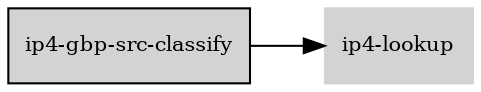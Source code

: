 digraph "ip4_gbp_src_classify_subgraph" {
  rankdir=LR;
  node [shape=box, style=filled, fontsize=10, color=lightgray, fontcolor=black, fillcolor=lightgray];
  "ip4-gbp-src-classify" [color=black, fontcolor=black, fillcolor=lightgray];
  edge [fontsize=8];
  "ip4-gbp-src-classify" -> "ip4-lookup";
}
